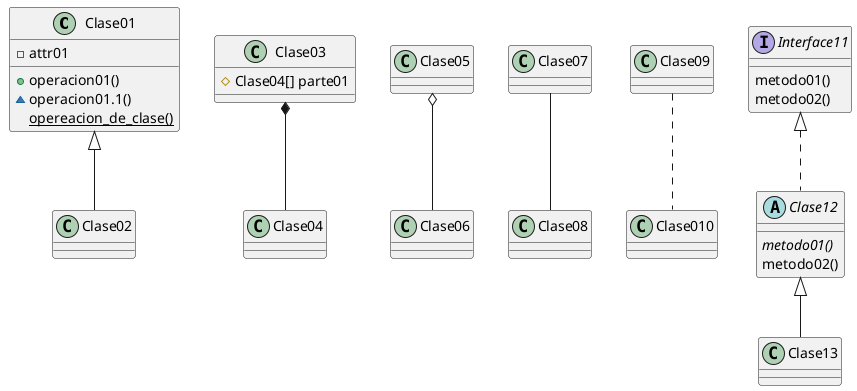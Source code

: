 ' pag 59   del documento de POO sobre Plant UML

@startuml clases

Clase01 <|-- Clase02
Clase03 *-- Clase04
Clase05 o-- Clase06
Clase07 -- Clase08
Clase09 .. Clase010

interface Interface11
Interface11 <|.. Clase12

abstract class Clase12
Clase12 <|-- Clase13

Clase01 : + operacion01()
Clase01 : ~ operacion01.1()

Clase01 : - attr01
Clase01 : {static} opereacion_de_clase()

Clase03 : # Clase04[] parte01

Interface11 : metodo01()
Interface11 : metodo02()

Clase12 : {abstract} metodo01()
Clase12 : metodo02()

@enduml